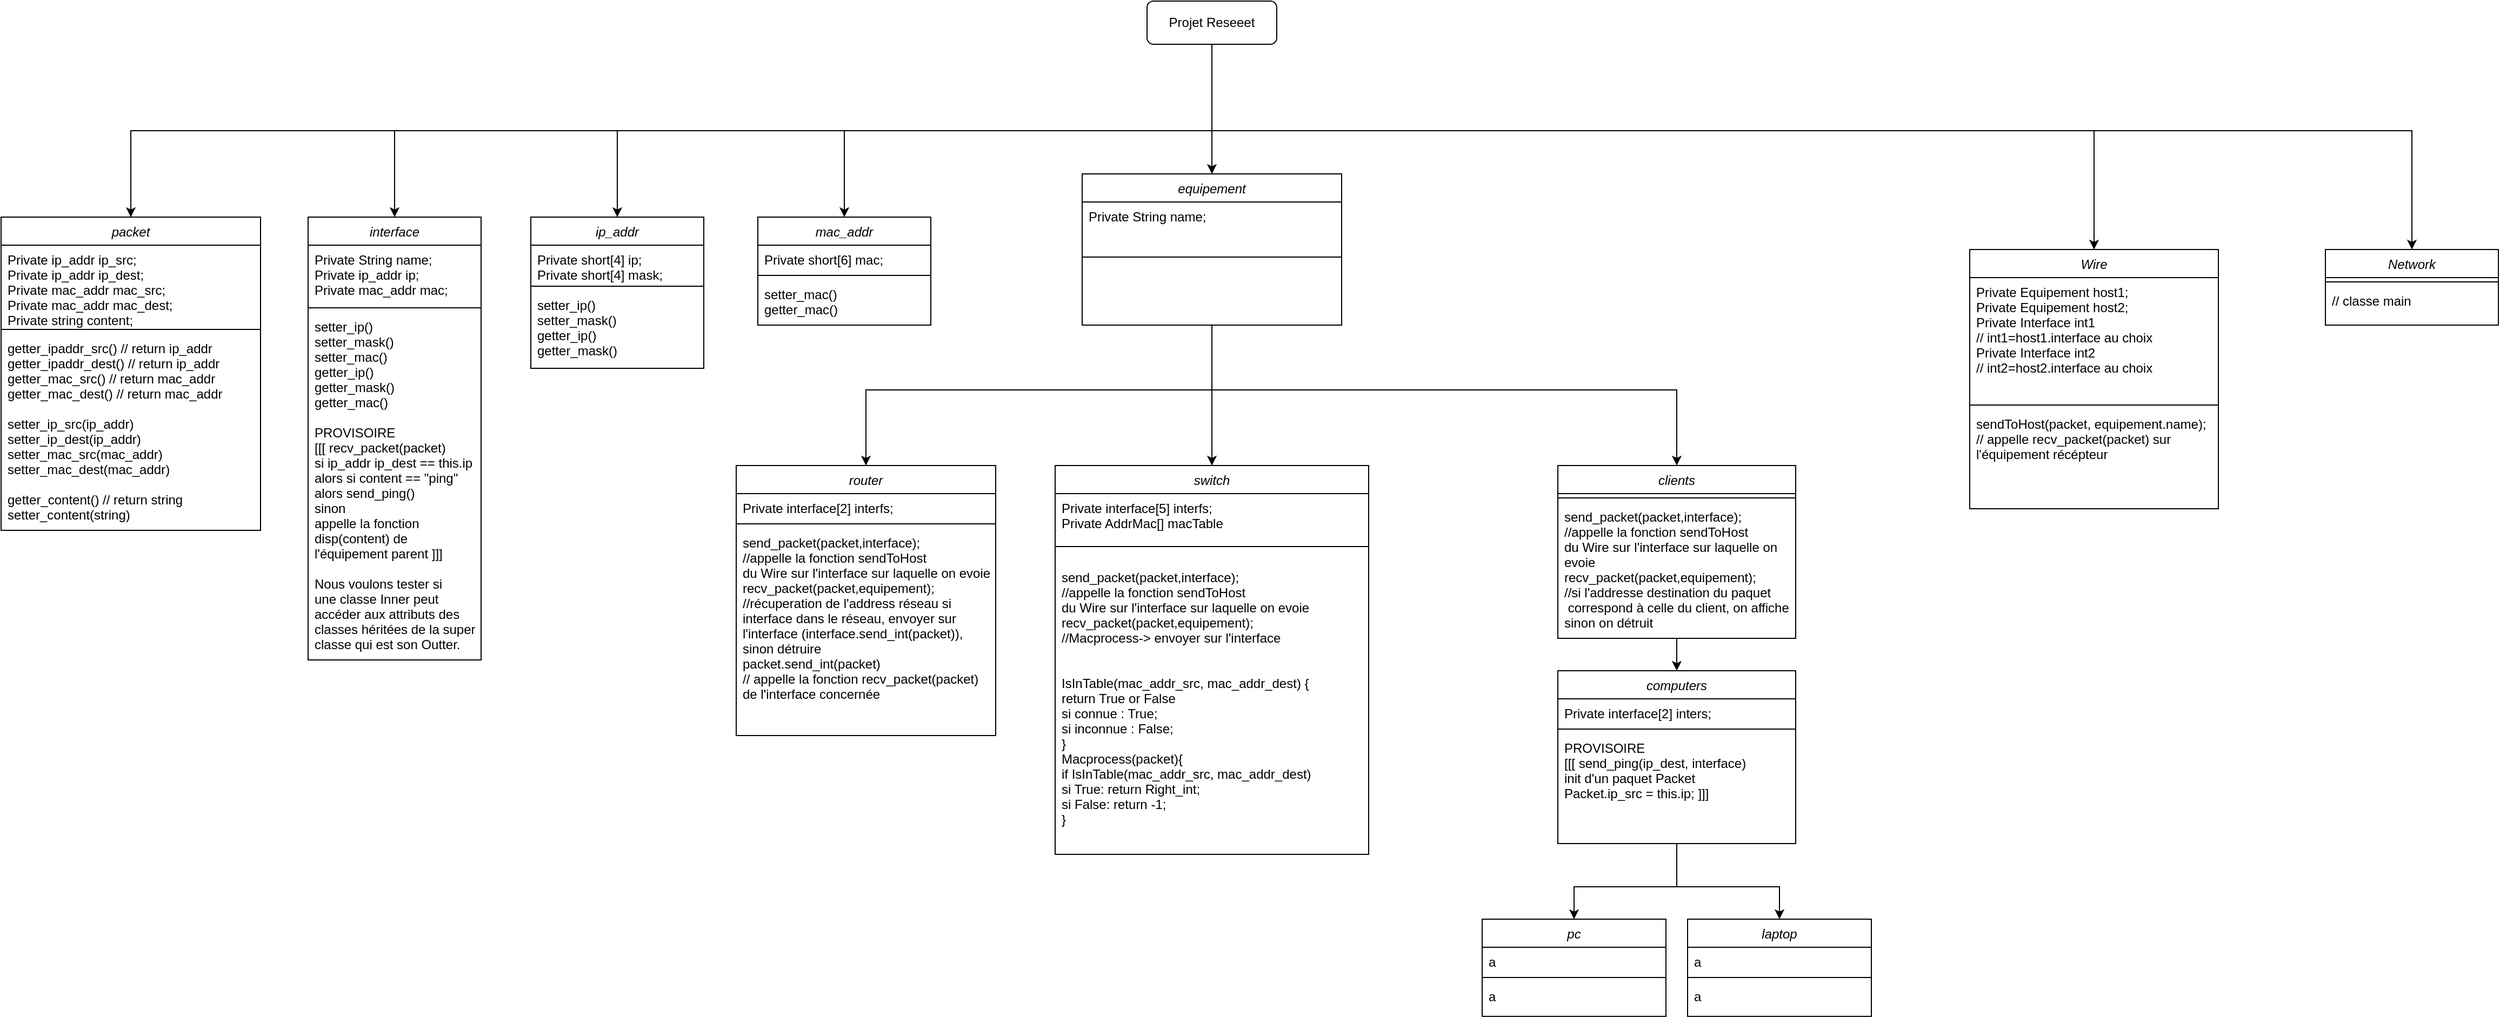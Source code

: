 <mxfile version="14.1.8" type="device"><diagram id="C5RBs43oDa-KdzZeNtuy" name="Page-1"><mxGraphModel dx="1284" dy="540" grid="1" gridSize="10" guides="1" tooltips="1" connect="1" arrows="1" fold="1" page="1" pageScale="1" pageWidth="827" pageHeight="1169" math="0" shadow="0"><root><mxCell id="WIyWlLk6GJQsqaUBKTNV-0"/><mxCell id="WIyWlLk6GJQsqaUBKTNV-1" parent="WIyWlLk6GJQsqaUBKTNV-0"/><mxCell id="zkfFHV4jXpPFQw0GAbJ--0" value="ip_addr" style="swimlane;fontStyle=2;align=center;verticalAlign=top;childLayout=stackLayout;horizontal=1;startSize=26;horizontalStack=0;resizeParent=1;resizeLast=0;collapsible=1;marginBottom=0;rounded=0;shadow=0;strokeWidth=1;" parent="WIyWlLk6GJQsqaUBKTNV-1" vertex="1"><mxGeometry x="540" y="210" width="160" height="140" as="geometry"><mxRectangle x="230" y="140" width="160" height="26" as="alternateBounds"/></mxGeometry></mxCell><mxCell id="zkfFHV4jXpPFQw0GAbJ--1" value="Private short[4] ip;&#10;Private short[4] mask;" style="text;align=left;verticalAlign=top;spacingLeft=4;spacingRight=4;overflow=hidden;rotatable=0;points=[[0,0.5],[1,0.5]];portConstraint=eastwest;" parent="zkfFHV4jXpPFQw0GAbJ--0" vertex="1"><mxGeometry y="26" width="160" height="34" as="geometry"/></mxCell><mxCell id="zkfFHV4jXpPFQw0GAbJ--4" value="" style="line;html=1;strokeWidth=1;align=left;verticalAlign=middle;spacingTop=-1;spacingLeft=3;spacingRight=3;rotatable=0;labelPosition=right;points=[];portConstraint=eastwest;" parent="zkfFHV4jXpPFQw0GAbJ--0" vertex="1"><mxGeometry y="60" width="160" height="8" as="geometry"/></mxCell><mxCell id="zkfFHV4jXpPFQw0GAbJ--5" value="setter_ip()&#10;setter_mask()&#10;getter_ip()&#10;getter_mask()" style="text;align=left;verticalAlign=top;spacingLeft=4;spacingRight=4;overflow=hidden;rotatable=0;points=[[0,0.5],[1,0.5]];portConstraint=eastwest;" parent="zkfFHV4jXpPFQw0GAbJ--0" vertex="1"><mxGeometry y="68" width="160" height="72" as="geometry"/></mxCell><mxCell id="h-SWGnoDTuYmxHqbGAe4-1" value="interface" style="swimlane;fontStyle=2;align=center;verticalAlign=top;childLayout=stackLayout;horizontal=1;startSize=26;horizontalStack=0;resizeParent=1;resizeLast=0;collapsible=1;marginBottom=0;rounded=0;shadow=0;strokeWidth=1;" parent="WIyWlLk6GJQsqaUBKTNV-1" vertex="1"><mxGeometry x="334" y="210" width="160" height="410" as="geometry"><mxRectangle x="230" y="140" width="160" height="26" as="alternateBounds"/></mxGeometry></mxCell><mxCell id="h-SWGnoDTuYmxHqbGAe4-2" value="Private String name;&#10;Private ip_addr ip;&#10;Private mac_addr mac;" style="text;align=left;verticalAlign=top;spacingLeft=4;spacingRight=4;overflow=hidden;rotatable=0;points=[[0,0.5],[1,0.5]];portConstraint=eastwest;" parent="h-SWGnoDTuYmxHqbGAe4-1" vertex="1"><mxGeometry y="26" width="160" height="54" as="geometry"/></mxCell><mxCell id="h-SWGnoDTuYmxHqbGAe4-3" value="" style="line;html=1;strokeWidth=1;align=left;verticalAlign=middle;spacingTop=-1;spacingLeft=3;spacingRight=3;rotatable=0;labelPosition=right;points=[];portConstraint=eastwest;" parent="h-SWGnoDTuYmxHqbGAe4-1" vertex="1"><mxGeometry y="80" width="160" height="8" as="geometry"/></mxCell><mxCell id="h-SWGnoDTuYmxHqbGAe4-4" value="setter_ip()&#10;setter_mask()&#10;setter_mac()&#10;getter_ip()&#10;getter_mask()&#10;getter_mac()&#10;&#10;PROVISOIRE&#10;[[[ recv_packet(packet)&#10;si ip_addr ip_dest == this.ip&#10;alors si content == &quot;ping&quot;&#10;alors send_ping()&#10;sinon&#10;appelle la fonction&#10;disp(content) de &#10;l'équipement parent ]]]&#10;&#10;Nous voulons tester si &#10;une classe Inner peut &#10;accéder aux attributs des &#10;classes héritées de la super&#10;classe qui est son Outter. " style="text;align=left;verticalAlign=top;spacingLeft=4;spacingRight=4;overflow=hidden;rotatable=0;points=[[0,0.5],[1,0.5]];portConstraint=eastwest;" parent="h-SWGnoDTuYmxHqbGAe4-1" vertex="1"><mxGeometry y="88" width="160" height="322" as="geometry"/></mxCell><mxCell id="h-SWGnoDTuYmxHqbGAe4-5" value="router" style="swimlane;fontStyle=2;align=center;verticalAlign=top;childLayout=stackLayout;horizontal=1;startSize=26;horizontalStack=0;resizeParent=1;resizeLast=0;collapsible=1;marginBottom=0;rounded=0;shadow=0;strokeWidth=1;" parent="WIyWlLk6GJQsqaUBKTNV-1" vertex="1"><mxGeometry x="730" y="440" width="240" height="250" as="geometry"><mxRectangle x="230" y="140" width="160" height="26" as="alternateBounds"/></mxGeometry></mxCell><mxCell id="h-SWGnoDTuYmxHqbGAe4-6" value="Private interface[2] interfs;" style="text;align=left;verticalAlign=top;spacingLeft=4;spacingRight=4;overflow=hidden;rotatable=0;points=[[0,0.5],[1,0.5]];portConstraint=eastwest;" parent="h-SWGnoDTuYmxHqbGAe4-5" vertex="1"><mxGeometry y="26" width="240" height="24" as="geometry"/></mxCell><mxCell id="h-SWGnoDTuYmxHqbGAe4-7" value="" style="line;html=1;strokeWidth=1;align=left;verticalAlign=middle;spacingTop=-1;spacingLeft=3;spacingRight=3;rotatable=0;labelPosition=right;points=[];portConstraint=eastwest;" parent="h-SWGnoDTuYmxHqbGAe4-5" vertex="1"><mxGeometry y="50" width="240" height="8" as="geometry"/></mxCell><mxCell id="h-SWGnoDTuYmxHqbGAe4-8" value="send_packet(packet,interface);&#10;//appelle la fonction sendToHost &#10;du Wire sur l'interface sur laquelle on evoie&#10;recv_packet(packet,equipement); &#10;//récuperation de l'address réseau si &#10;interface dans le réseau, envoyer sur &#10;l'interface (interface.send_int(packet)), &#10;sinon détruire&#10;packet.send_int(packet)&#10;// appelle la fonction recv_packet(packet)&#10;de l'interface concernée" style="text;align=left;verticalAlign=top;spacingLeft=4;spacingRight=4;overflow=hidden;rotatable=0;points=[[0,0.5],[1,0.5]];portConstraint=eastwest;" parent="h-SWGnoDTuYmxHqbGAe4-5" vertex="1"><mxGeometry y="58" width="240" height="192" as="geometry"/></mxCell><mxCell id="h-SWGnoDTuYmxHqbGAe4-9" value="mac_addr" style="swimlane;fontStyle=2;align=center;verticalAlign=top;childLayout=stackLayout;horizontal=1;startSize=26;horizontalStack=0;resizeParent=1;resizeLast=0;collapsible=1;marginBottom=0;rounded=0;shadow=0;strokeWidth=1;" parent="WIyWlLk6GJQsqaUBKTNV-1" vertex="1"><mxGeometry x="750" y="210" width="160" height="100" as="geometry"><mxRectangle x="230" y="140" width="160" height="26" as="alternateBounds"/></mxGeometry></mxCell><mxCell id="h-SWGnoDTuYmxHqbGAe4-10" value="Private short[6] mac;" style="text;align=left;verticalAlign=top;spacingLeft=4;spacingRight=4;overflow=hidden;rotatable=0;points=[[0,0.5],[1,0.5]];portConstraint=eastwest;" parent="h-SWGnoDTuYmxHqbGAe4-9" vertex="1"><mxGeometry y="26" width="160" height="24" as="geometry"/></mxCell><mxCell id="h-SWGnoDTuYmxHqbGAe4-11" value="" style="line;html=1;strokeWidth=1;align=left;verticalAlign=middle;spacingTop=-1;spacingLeft=3;spacingRight=3;rotatable=0;labelPosition=right;points=[];portConstraint=eastwest;" parent="h-SWGnoDTuYmxHqbGAe4-9" vertex="1"><mxGeometry y="50" width="160" height="8" as="geometry"/></mxCell><mxCell id="h-SWGnoDTuYmxHqbGAe4-12" value="setter_mac()&#10;getter_mac()" style="text;align=left;verticalAlign=top;spacingLeft=4;spacingRight=4;overflow=hidden;rotatable=0;points=[[0,0.5],[1,0.5]];portConstraint=eastwest;" parent="h-SWGnoDTuYmxHqbGAe4-9" vertex="1"><mxGeometry y="58" width="160" height="32" as="geometry"/></mxCell><mxCell id="h-SWGnoDTuYmxHqbGAe4-14" value="switch" style="swimlane;fontStyle=2;align=center;verticalAlign=top;childLayout=stackLayout;horizontal=1;startSize=26;horizontalStack=0;resizeParent=1;resizeLast=0;collapsible=1;marginBottom=0;rounded=0;shadow=0;strokeWidth=1;" parent="WIyWlLk6GJQsqaUBKTNV-1" vertex="1"><mxGeometry x="1025" y="440" width="290" height="360" as="geometry"><mxRectangle x="230" y="140" width="160" height="26" as="alternateBounds"/></mxGeometry></mxCell><mxCell id="h-SWGnoDTuYmxHqbGAe4-15" value="Private interface[5] interfs;&#10;Private AddrMac[] macTable" style="text;align=left;verticalAlign=top;spacingLeft=4;spacingRight=4;overflow=hidden;rotatable=0;points=[[0,0.5],[1,0.5]];portConstraint=eastwest;" parent="h-SWGnoDTuYmxHqbGAe4-14" vertex="1"><mxGeometry y="26" width="290" height="34" as="geometry"/></mxCell><mxCell id="h-SWGnoDTuYmxHqbGAe4-16" value="" style="line;html=1;strokeWidth=1;align=left;verticalAlign=middle;spacingTop=-1;spacingLeft=3;spacingRight=3;rotatable=0;labelPosition=right;points=[];portConstraint=eastwest;" parent="h-SWGnoDTuYmxHqbGAe4-14" vertex="1"><mxGeometry y="60" width="290" height="30" as="geometry"/></mxCell><mxCell id="h-SWGnoDTuYmxHqbGAe4-17" value="send_packet(packet,interface);&#10;//appelle la fonction sendToHost &#10;du Wire sur l'interface sur laquelle on evoie&#10;recv_packet(packet,equipement); &#10;//Macprocess-&gt; envoyer sur l'interface &#10;&#10;&#10;IsInTable(mac_addr_src, mac_addr_dest) {&#10;return True or False&#10;si connue : True;&#10;si inconnue : False;&#10;}&#10;Macprocess(packet){&#10;if IsInTable(mac_addr_src, mac_addr_dest)&#10;si True: return Right_int;&#10;si False: return -1;&#10;}&#10;" style="text;align=left;verticalAlign=top;spacingLeft=4;spacingRight=4;overflow=hidden;rotatable=0;points=[[0,0.5],[1,0.5]];portConstraint=eastwest;" parent="h-SWGnoDTuYmxHqbGAe4-14" vertex="1"><mxGeometry y="90" width="290" height="270" as="geometry"/></mxCell><mxCell id="h-SWGnoDTuYmxHqbGAe4-18" value="packet" style="swimlane;fontStyle=2;align=center;verticalAlign=top;childLayout=stackLayout;horizontal=1;startSize=26;horizontalStack=0;resizeParent=1;resizeLast=0;collapsible=1;marginBottom=0;rounded=0;shadow=0;strokeWidth=1;" parent="WIyWlLk6GJQsqaUBKTNV-1" vertex="1"><mxGeometry x="50" y="210" width="240" height="290" as="geometry"><mxRectangle x="230" y="140" width="160" height="26" as="alternateBounds"/></mxGeometry></mxCell><mxCell id="h-SWGnoDTuYmxHqbGAe4-19" value="Private ip_addr ip_src;&#10;Private ip_addr ip_dest;&#10;Private mac_addr mac_src;&#10;Private mac_addr mac_dest;&#10;Private string content;" style="text;align=left;verticalAlign=top;spacingLeft=4;spacingRight=4;overflow=hidden;rotatable=0;points=[[0,0.5],[1,0.5]];portConstraint=eastwest;" parent="h-SWGnoDTuYmxHqbGAe4-18" vertex="1"><mxGeometry y="26" width="240" height="74" as="geometry"/></mxCell><mxCell id="h-SWGnoDTuYmxHqbGAe4-20" value="" style="line;html=1;strokeWidth=1;align=left;verticalAlign=middle;spacingTop=-1;spacingLeft=3;spacingRight=3;rotatable=0;labelPosition=right;points=[];portConstraint=eastwest;" parent="h-SWGnoDTuYmxHqbGAe4-18" vertex="1"><mxGeometry y="100" width="240" height="8" as="geometry"/></mxCell><mxCell id="h-SWGnoDTuYmxHqbGAe4-21" value="getter_ipaddr_src() // return ip_addr&#10;getter_ipaddr_dest() // return ip_addr&#10;getter_mac_src() // return mac_addr&#10;getter_mac_dest() // return mac_addr&#10;&#10;setter_ip_src(ip_addr)&#10;setter_ip_dest(ip_addr)&#10;setter_mac_src(mac_addr)&#10;setter_mac_dest(mac_addr)&#10;&#10;getter_content() // return string&#10;setter_content(string)" style="text;align=left;verticalAlign=top;spacingLeft=4;spacingRight=4;overflow=hidden;rotatable=0;points=[[0,0.5],[1,0.5]];portConstraint=eastwest;" parent="h-SWGnoDTuYmxHqbGAe4-18" vertex="1"><mxGeometry y="108" width="240" height="182" as="geometry"/></mxCell><mxCell id="LpaEuzihu4AakbQNzRLJ-15" style="edgeStyle=orthogonalEdgeStyle;rounded=0;orthogonalLoop=1;jettySize=auto;html=1;exitX=0.5;exitY=1;exitDx=0;exitDy=0;entryX=0.5;entryY=0;entryDx=0;entryDy=0;" parent="WIyWlLk6GJQsqaUBKTNV-1" source="tHX4BQdQVA8MrK1QQCbA-0" target="LpaEuzihu4AakbQNzRLJ-4" edge="1"><mxGeometry relative="1" as="geometry"/></mxCell><mxCell id="LpaEuzihu4AakbQNzRLJ-19" style="edgeStyle=orthogonalEdgeStyle;rounded=0;orthogonalLoop=1;jettySize=auto;html=1;exitX=0.5;exitY=1;exitDx=0;exitDy=0;entryX=0.5;entryY=0;entryDx=0;entryDy=0;" parent="WIyWlLk6GJQsqaUBKTNV-1" source="tHX4BQdQVA8MrK1QQCbA-0" target="h-SWGnoDTuYmxHqbGAe4-9" edge="1"><mxGeometry relative="1" as="geometry"/></mxCell><mxCell id="LpaEuzihu4AakbQNzRLJ-20" style="edgeStyle=orthogonalEdgeStyle;rounded=0;orthogonalLoop=1;jettySize=auto;html=1;exitX=0.5;exitY=1;exitDx=0;exitDy=0;entryX=0.5;entryY=0;entryDx=0;entryDy=0;" parent="WIyWlLk6GJQsqaUBKTNV-1" source="tHX4BQdQVA8MrK1QQCbA-0" target="zkfFHV4jXpPFQw0GAbJ--0" edge="1"><mxGeometry relative="1" as="geometry"/></mxCell><mxCell id="LpaEuzihu4AakbQNzRLJ-21" style="edgeStyle=orthogonalEdgeStyle;rounded=0;orthogonalLoop=1;jettySize=auto;html=1;exitX=0.5;exitY=1;exitDx=0;exitDy=0;entryX=0.5;entryY=0;entryDx=0;entryDy=0;" parent="WIyWlLk6GJQsqaUBKTNV-1" source="tHX4BQdQVA8MrK1QQCbA-0" target="h-SWGnoDTuYmxHqbGAe4-1" edge="1"><mxGeometry relative="1" as="geometry"/></mxCell><mxCell id="LpaEuzihu4AakbQNzRLJ-22" style="edgeStyle=orthogonalEdgeStyle;rounded=0;orthogonalLoop=1;jettySize=auto;html=1;exitX=0.5;exitY=1;exitDx=0;exitDy=0;entryX=0.5;entryY=0;entryDx=0;entryDy=0;" parent="WIyWlLk6GJQsqaUBKTNV-1" source="tHX4BQdQVA8MrK1QQCbA-0" target="h-SWGnoDTuYmxHqbGAe4-18" edge="1"><mxGeometry relative="1" as="geometry"/></mxCell><mxCell id="CaXexBsrBsneSn-z9J3z-5" style="edgeStyle=orthogonalEdgeStyle;rounded=0;orthogonalLoop=1;jettySize=auto;html=1;exitX=0.5;exitY=1;exitDx=0;exitDy=0;entryX=0.5;entryY=0;entryDx=0;entryDy=0;" edge="1" parent="WIyWlLk6GJQsqaUBKTNV-1" source="tHX4BQdQVA8MrK1QQCbA-0" target="CaXexBsrBsneSn-z9J3z-0"><mxGeometry relative="1" as="geometry"><mxPoint x="1760" y="90" as="targetPoint"/><Array as="points"><mxPoint x="1170" y="130"/><mxPoint x="2280" y="130"/></Array></mxGeometry></mxCell><mxCell id="CaXexBsrBsneSn-z9J3z-12" style="edgeStyle=orthogonalEdgeStyle;rounded=0;orthogonalLoop=1;jettySize=auto;html=1;exitX=0.5;exitY=1;exitDx=0;exitDy=0;entryX=0.5;entryY=0;entryDx=0;entryDy=0;" edge="1" parent="WIyWlLk6GJQsqaUBKTNV-1" source="tHX4BQdQVA8MrK1QQCbA-0" target="CaXexBsrBsneSn-z9J3z-6"><mxGeometry relative="1" as="geometry"><mxPoint x="1610" y="150" as="targetPoint"/><Array as="points"><mxPoint x="1170" y="130"/><mxPoint x="1986" y="130"/></Array></mxGeometry></mxCell><mxCell id="tHX4BQdQVA8MrK1QQCbA-0" value="Projet Reseeet" style="rounded=1;whiteSpace=wrap;html=1;" parent="WIyWlLk6GJQsqaUBKTNV-1" vertex="1"><mxGeometry x="1110" y="10" width="120" height="40" as="geometry"/></mxCell><mxCell id="tHX4BQdQVA8MrK1QQCbA-32" style="edgeStyle=orthogonalEdgeStyle;rounded=0;orthogonalLoop=1;jettySize=auto;html=1;exitX=0.5;exitY=1;exitDx=0;exitDy=0;entryX=0.5;entryY=0;entryDx=0;entryDy=0;" parent="WIyWlLk6GJQsqaUBKTNV-1" source="tHX4BQdQVA8MrK1QQCbA-17" target="tHX4BQdQVA8MrK1QQCbA-23" edge="1"><mxGeometry relative="1" as="geometry"><Array as="points"><mxPoint x="1600" y="830"/><mxPoint x="1505" y="830"/></Array></mxGeometry></mxCell><mxCell id="tHX4BQdQVA8MrK1QQCbA-33" style="edgeStyle=orthogonalEdgeStyle;rounded=0;orthogonalLoop=1;jettySize=auto;html=1;exitX=0.5;exitY=1;exitDx=0;exitDy=0;entryX=0.5;entryY=0;entryDx=0;entryDy=0;" parent="WIyWlLk6GJQsqaUBKTNV-1" source="tHX4BQdQVA8MrK1QQCbA-17" target="tHX4BQdQVA8MrK1QQCbA-27" edge="1"><mxGeometry relative="1" as="geometry"><Array as="points"><mxPoint x="1600" y="830"/><mxPoint x="1695" y="830"/></Array></mxGeometry></mxCell><mxCell id="tHX4BQdQVA8MrK1QQCbA-17" value="computers" style="swimlane;fontStyle=2;align=center;verticalAlign=top;childLayout=stackLayout;horizontal=1;startSize=26;horizontalStack=0;resizeParent=1;resizeLast=0;collapsible=1;marginBottom=0;rounded=0;shadow=0;strokeWidth=1;" parent="WIyWlLk6GJQsqaUBKTNV-1" vertex="1"><mxGeometry x="1490" y="630" width="220" height="160" as="geometry"><mxRectangle x="230" y="140" width="160" height="26" as="alternateBounds"/></mxGeometry></mxCell><mxCell id="tHX4BQdQVA8MrK1QQCbA-18" value="Private interface[2] inters;" style="text;align=left;verticalAlign=top;spacingLeft=4;spacingRight=4;overflow=hidden;rotatable=0;points=[[0,0.5],[1,0.5]];portConstraint=eastwest;" parent="tHX4BQdQVA8MrK1QQCbA-17" vertex="1"><mxGeometry y="26" width="220" height="24" as="geometry"/></mxCell><mxCell id="tHX4BQdQVA8MrK1QQCbA-19" value="" style="line;html=1;strokeWidth=1;align=left;verticalAlign=middle;spacingTop=-1;spacingLeft=3;spacingRight=3;rotatable=0;labelPosition=right;points=[];portConstraint=eastwest;" parent="tHX4BQdQVA8MrK1QQCbA-17" vertex="1"><mxGeometry y="50" width="220" height="8" as="geometry"/></mxCell><mxCell id="tHX4BQdQVA8MrK1QQCbA-20" value="PROVISOIRE&#10;[[[ send_ping(ip_dest, interface)&#10;init d'un paquet Packet&#10;Packet.ip_src = this.ip; ]]]" style="text;align=left;verticalAlign=top;spacingLeft=4;spacingRight=4;overflow=hidden;rotatable=0;points=[[0,0.5],[1,0.5]];portConstraint=eastwest;" parent="tHX4BQdQVA8MrK1QQCbA-17" vertex="1"><mxGeometry y="58" width="220" height="102" as="geometry"/></mxCell><mxCell id="tHX4BQdQVA8MrK1QQCbA-23" value="pc" style="swimlane;fontStyle=2;align=center;verticalAlign=top;childLayout=stackLayout;horizontal=1;startSize=26;horizontalStack=0;resizeParent=1;resizeLast=0;collapsible=1;marginBottom=0;rounded=0;shadow=0;strokeWidth=1;" parent="WIyWlLk6GJQsqaUBKTNV-1" vertex="1"><mxGeometry x="1420" y="860" width="170" height="90" as="geometry"><mxRectangle x="230" y="140" width="160" height="26" as="alternateBounds"/></mxGeometry></mxCell><mxCell id="tHX4BQdQVA8MrK1QQCbA-24" value="a" style="text;align=left;verticalAlign=top;spacingLeft=4;spacingRight=4;overflow=hidden;rotatable=0;points=[[0,0.5],[1,0.5]];portConstraint=eastwest;" parent="tHX4BQdQVA8MrK1QQCbA-23" vertex="1"><mxGeometry y="26" width="170" height="24" as="geometry"/></mxCell><mxCell id="tHX4BQdQVA8MrK1QQCbA-25" value="" style="line;html=1;strokeWidth=1;align=left;verticalAlign=middle;spacingTop=-1;spacingLeft=3;spacingRight=3;rotatable=0;labelPosition=right;points=[];portConstraint=eastwest;" parent="tHX4BQdQVA8MrK1QQCbA-23" vertex="1"><mxGeometry y="50" width="170" height="8" as="geometry"/></mxCell><mxCell id="tHX4BQdQVA8MrK1QQCbA-26" value="a" style="text;align=left;verticalAlign=top;spacingLeft=4;spacingRight=4;overflow=hidden;rotatable=0;points=[[0,0.5],[1,0.5]];portConstraint=eastwest;" parent="tHX4BQdQVA8MrK1QQCbA-23" vertex="1"><mxGeometry y="58" width="170" height="22" as="geometry"/></mxCell><mxCell id="tHX4BQdQVA8MrK1QQCbA-27" value="laptop" style="swimlane;fontStyle=2;align=center;verticalAlign=top;childLayout=stackLayout;horizontal=1;startSize=26;horizontalStack=0;resizeParent=1;resizeLast=0;collapsible=1;marginBottom=0;rounded=0;shadow=0;strokeWidth=1;" parent="WIyWlLk6GJQsqaUBKTNV-1" vertex="1"><mxGeometry x="1610" y="860" width="170" height="90" as="geometry"><mxRectangle x="230" y="140" width="160" height="26" as="alternateBounds"/></mxGeometry></mxCell><mxCell id="tHX4BQdQVA8MrK1QQCbA-28" value="a" style="text;align=left;verticalAlign=top;spacingLeft=4;spacingRight=4;overflow=hidden;rotatable=0;points=[[0,0.5],[1,0.5]];portConstraint=eastwest;" parent="tHX4BQdQVA8MrK1QQCbA-27" vertex="1"><mxGeometry y="26" width="170" height="24" as="geometry"/></mxCell><mxCell id="tHX4BQdQVA8MrK1QQCbA-29" value="" style="line;html=1;strokeWidth=1;align=left;verticalAlign=middle;spacingTop=-1;spacingLeft=3;spacingRight=3;rotatable=0;labelPosition=right;points=[];portConstraint=eastwest;" parent="tHX4BQdQVA8MrK1QQCbA-27" vertex="1"><mxGeometry y="50" width="170" height="8" as="geometry"/></mxCell><mxCell id="tHX4BQdQVA8MrK1QQCbA-30" value="a" style="text;align=left;verticalAlign=top;spacingLeft=4;spacingRight=4;overflow=hidden;rotatable=0;points=[[0,0.5],[1,0.5]];portConstraint=eastwest;" parent="tHX4BQdQVA8MrK1QQCbA-27" vertex="1"><mxGeometry y="58" width="170" height="22" as="geometry"/></mxCell><mxCell id="qqPyJKwkjbUqEF8Pshpp-4" style="edgeStyle=orthogonalEdgeStyle;rounded=0;orthogonalLoop=1;jettySize=auto;html=1;exitX=0.5;exitY=1;exitDx=0;exitDy=0;entryX=0.5;entryY=0;entryDx=0;entryDy=0;" parent="WIyWlLk6GJQsqaUBKTNV-1" source="qqPyJKwkjbUqEF8Pshpp-0" target="tHX4BQdQVA8MrK1QQCbA-17" edge="1"><mxGeometry relative="1" as="geometry"/></mxCell><mxCell id="qqPyJKwkjbUqEF8Pshpp-0" value="clients" style="swimlane;fontStyle=2;align=center;verticalAlign=top;childLayout=stackLayout;horizontal=1;startSize=26;horizontalStack=0;resizeParent=1;resizeLast=0;collapsible=1;marginBottom=0;rounded=0;shadow=0;strokeWidth=1;" parent="WIyWlLk6GJQsqaUBKTNV-1" vertex="1"><mxGeometry x="1490" y="440" width="220" height="160" as="geometry"><mxRectangle x="230" y="140" width="160" height="26" as="alternateBounds"/></mxGeometry></mxCell><mxCell id="qqPyJKwkjbUqEF8Pshpp-2" value="" style="line;html=1;strokeWidth=1;align=left;verticalAlign=middle;spacingTop=-1;spacingLeft=3;spacingRight=3;rotatable=0;labelPosition=right;points=[];portConstraint=eastwest;" parent="qqPyJKwkjbUqEF8Pshpp-0" vertex="1"><mxGeometry y="26" width="220" height="8" as="geometry"/></mxCell><mxCell id="qqPyJKwkjbUqEF8Pshpp-3" value="send_packet(packet,interface);&#10;//appelle la fonction sendToHost &#10;du Wire sur l'interface sur laquelle on &#10;evoie&#10;recv_packet(packet,equipement); &#10;//si l'addresse destination du paquet&#10; correspond à celle du client, on affiche, &#10;sinon on détruit&#10;" style="text;align=left;verticalAlign=top;spacingLeft=4;spacingRight=4;overflow=hidden;rotatable=0;points=[[0,0.5],[1,0.5]];portConstraint=eastwest;" parent="qqPyJKwkjbUqEF8Pshpp-0" vertex="1"><mxGeometry y="34" width="220" height="126" as="geometry"/></mxCell><mxCell id="LpaEuzihu4AakbQNzRLJ-16" style="edgeStyle=orthogonalEdgeStyle;rounded=0;orthogonalLoop=1;jettySize=auto;html=1;exitX=0.5;exitY=1;exitDx=0;exitDy=0;entryX=0.5;entryY=0;entryDx=0;entryDy=0;" parent="WIyWlLk6GJQsqaUBKTNV-1" source="LpaEuzihu4AakbQNzRLJ-4" target="h-SWGnoDTuYmxHqbGAe4-14" edge="1"><mxGeometry relative="1" as="geometry"/></mxCell><mxCell id="LpaEuzihu4AakbQNzRLJ-17" style="edgeStyle=orthogonalEdgeStyle;rounded=0;orthogonalLoop=1;jettySize=auto;html=1;exitX=0.5;exitY=1;exitDx=0;exitDy=0;entryX=0.5;entryY=0;entryDx=0;entryDy=0;" parent="WIyWlLk6GJQsqaUBKTNV-1" source="LpaEuzihu4AakbQNzRLJ-4" target="qqPyJKwkjbUqEF8Pshpp-0" edge="1"><mxGeometry relative="1" as="geometry"><Array as="points"><mxPoint x="1170" y="370"/><mxPoint x="1600" y="370"/></Array></mxGeometry></mxCell><mxCell id="LpaEuzihu4AakbQNzRLJ-18" style="edgeStyle=orthogonalEdgeStyle;rounded=0;orthogonalLoop=1;jettySize=auto;html=1;exitX=0.5;exitY=1;exitDx=0;exitDy=0;entryX=0.5;entryY=0;entryDx=0;entryDy=0;" parent="WIyWlLk6GJQsqaUBKTNV-1" source="LpaEuzihu4AakbQNzRLJ-4" target="h-SWGnoDTuYmxHqbGAe4-5" edge="1"><mxGeometry relative="1" as="geometry"><Array as="points"><mxPoint x="1170" y="370"/><mxPoint x="850" y="370"/></Array></mxGeometry></mxCell><mxCell id="LpaEuzihu4AakbQNzRLJ-4" value="equipement" style="swimlane;fontStyle=2;align=center;verticalAlign=top;childLayout=stackLayout;horizontal=1;startSize=26;horizontalStack=0;resizeParent=1;resizeLast=0;collapsible=1;marginBottom=0;rounded=0;shadow=0;strokeWidth=1;" parent="WIyWlLk6GJQsqaUBKTNV-1" vertex="1"><mxGeometry x="1050" y="170" width="240" height="140" as="geometry"><mxRectangle x="230" y="140" width="160" height="26" as="alternateBounds"/></mxGeometry></mxCell><mxCell id="CaXexBsrBsneSn-z9J3z-11" value="Private String name;" style="text;align=left;verticalAlign=top;spacingLeft=4;spacingRight=4;overflow=hidden;rotatable=0;points=[[0,0.5],[1,0.5]];portConstraint=eastwest;" vertex="1" parent="LpaEuzihu4AakbQNzRLJ-4"><mxGeometry y="26" width="240" height="24" as="geometry"/></mxCell><mxCell id="LpaEuzihu4AakbQNzRLJ-6" value="" style="line;html=1;strokeWidth=1;align=left;verticalAlign=middle;spacingTop=-1;spacingLeft=3;spacingRight=3;rotatable=0;labelPosition=right;points=[];portConstraint=eastwest;" parent="LpaEuzihu4AakbQNzRLJ-4" vertex="1"><mxGeometry y="50" width="240" height="54" as="geometry"/></mxCell><mxCell id="CaXexBsrBsneSn-z9J3z-0" value="Network" style="swimlane;fontStyle=2;align=center;verticalAlign=top;childLayout=stackLayout;horizontal=1;startSize=26;horizontalStack=0;resizeParent=1;resizeLast=0;collapsible=1;marginBottom=0;rounded=0;shadow=0;strokeWidth=1;" vertex="1" parent="WIyWlLk6GJQsqaUBKTNV-1"><mxGeometry x="2200" y="240" width="160" height="70" as="geometry"><mxRectangle x="230" y="140" width="160" height="26" as="alternateBounds"/></mxGeometry></mxCell><mxCell id="CaXexBsrBsneSn-z9J3z-2" value="" style="line;html=1;strokeWidth=1;align=left;verticalAlign=middle;spacingTop=-1;spacingLeft=3;spacingRight=3;rotatable=0;labelPosition=right;points=[];portConstraint=eastwest;" vertex="1" parent="CaXexBsrBsneSn-z9J3z-0"><mxGeometry y="26" width="160" height="8" as="geometry"/></mxCell><mxCell id="CaXexBsrBsneSn-z9J3z-3" value="// classe main" style="text;align=left;verticalAlign=top;spacingLeft=4;spacingRight=4;overflow=hidden;rotatable=0;points=[[0,0.5],[1,0.5]];portConstraint=eastwest;" vertex="1" parent="CaXexBsrBsneSn-z9J3z-0"><mxGeometry y="34" width="160" height="32" as="geometry"/></mxCell><mxCell id="CaXexBsrBsneSn-z9J3z-6" value="Wire" style="swimlane;fontStyle=2;align=center;verticalAlign=top;childLayout=stackLayout;horizontal=1;startSize=26;horizontalStack=0;resizeParent=1;resizeLast=0;collapsible=1;marginBottom=0;rounded=0;shadow=0;strokeWidth=1;" vertex="1" parent="WIyWlLk6GJQsqaUBKTNV-1"><mxGeometry x="1871" y="240" width="230" height="240" as="geometry"><mxRectangle x="230" y="140" width="160" height="26" as="alternateBounds"/></mxGeometry></mxCell><mxCell id="CaXexBsrBsneSn-z9J3z-7" value="Private Equipement host1;&#10;Private Equipement host2;&#10;Private Interface int1&#10;// int1=host1.interface au choix&#10;Private Interface int2&#10;// int2=host2.interface au choix" style="text;align=left;verticalAlign=top;spacingLeft=4;spacingRight=4;overflow=hidden;rotatable=0;points=[[0,0.5],[1,0.5]];portConstraint=eastwest;" vertex="1" parent="CaXexBsrBsneSn-z9J3z-6"><mxGeometry y="26" width="230" height="114" as="geometry"/></mxCell><mxCell id="CaXexBsrBsneSn-z9J3z-8" value="" style="line;html=1;strokeWidth=1;align=left;verticalAlign=middle;spacingTop=-1;spacingLeft=3;spacingRight=3;rotatable=0;labelPosition=right;points=[];portConstraint=eastwest;" vertex="1" parent="CaXexBsrBsneSn-z9J3z-6"><mxGeometry y="140" width="230" height="8" as="geometry"/></mxCell><mxCell id="CaXexBsrBsneSn-z9J3z-14" value="sendToHost(packet, equipement.name);&#10;// appelle recv_packet(packet) sur&#10;l'équipement récépteur" style="text;align=left;verticalAlign=top;spacingLeft=4;spacingRight=4;overflow=hidden;rotatable=0;points=[[0,0.5],[1,0.5]];portConstraint=eastwest;" vertex="1" parent="CaXexBsrBsneSn-z9J3z-6"><mxGeometry y="148" width="230" height="92" as="geometry"/></mxCell></root></mxGraphModel></diagram></mxfile>
